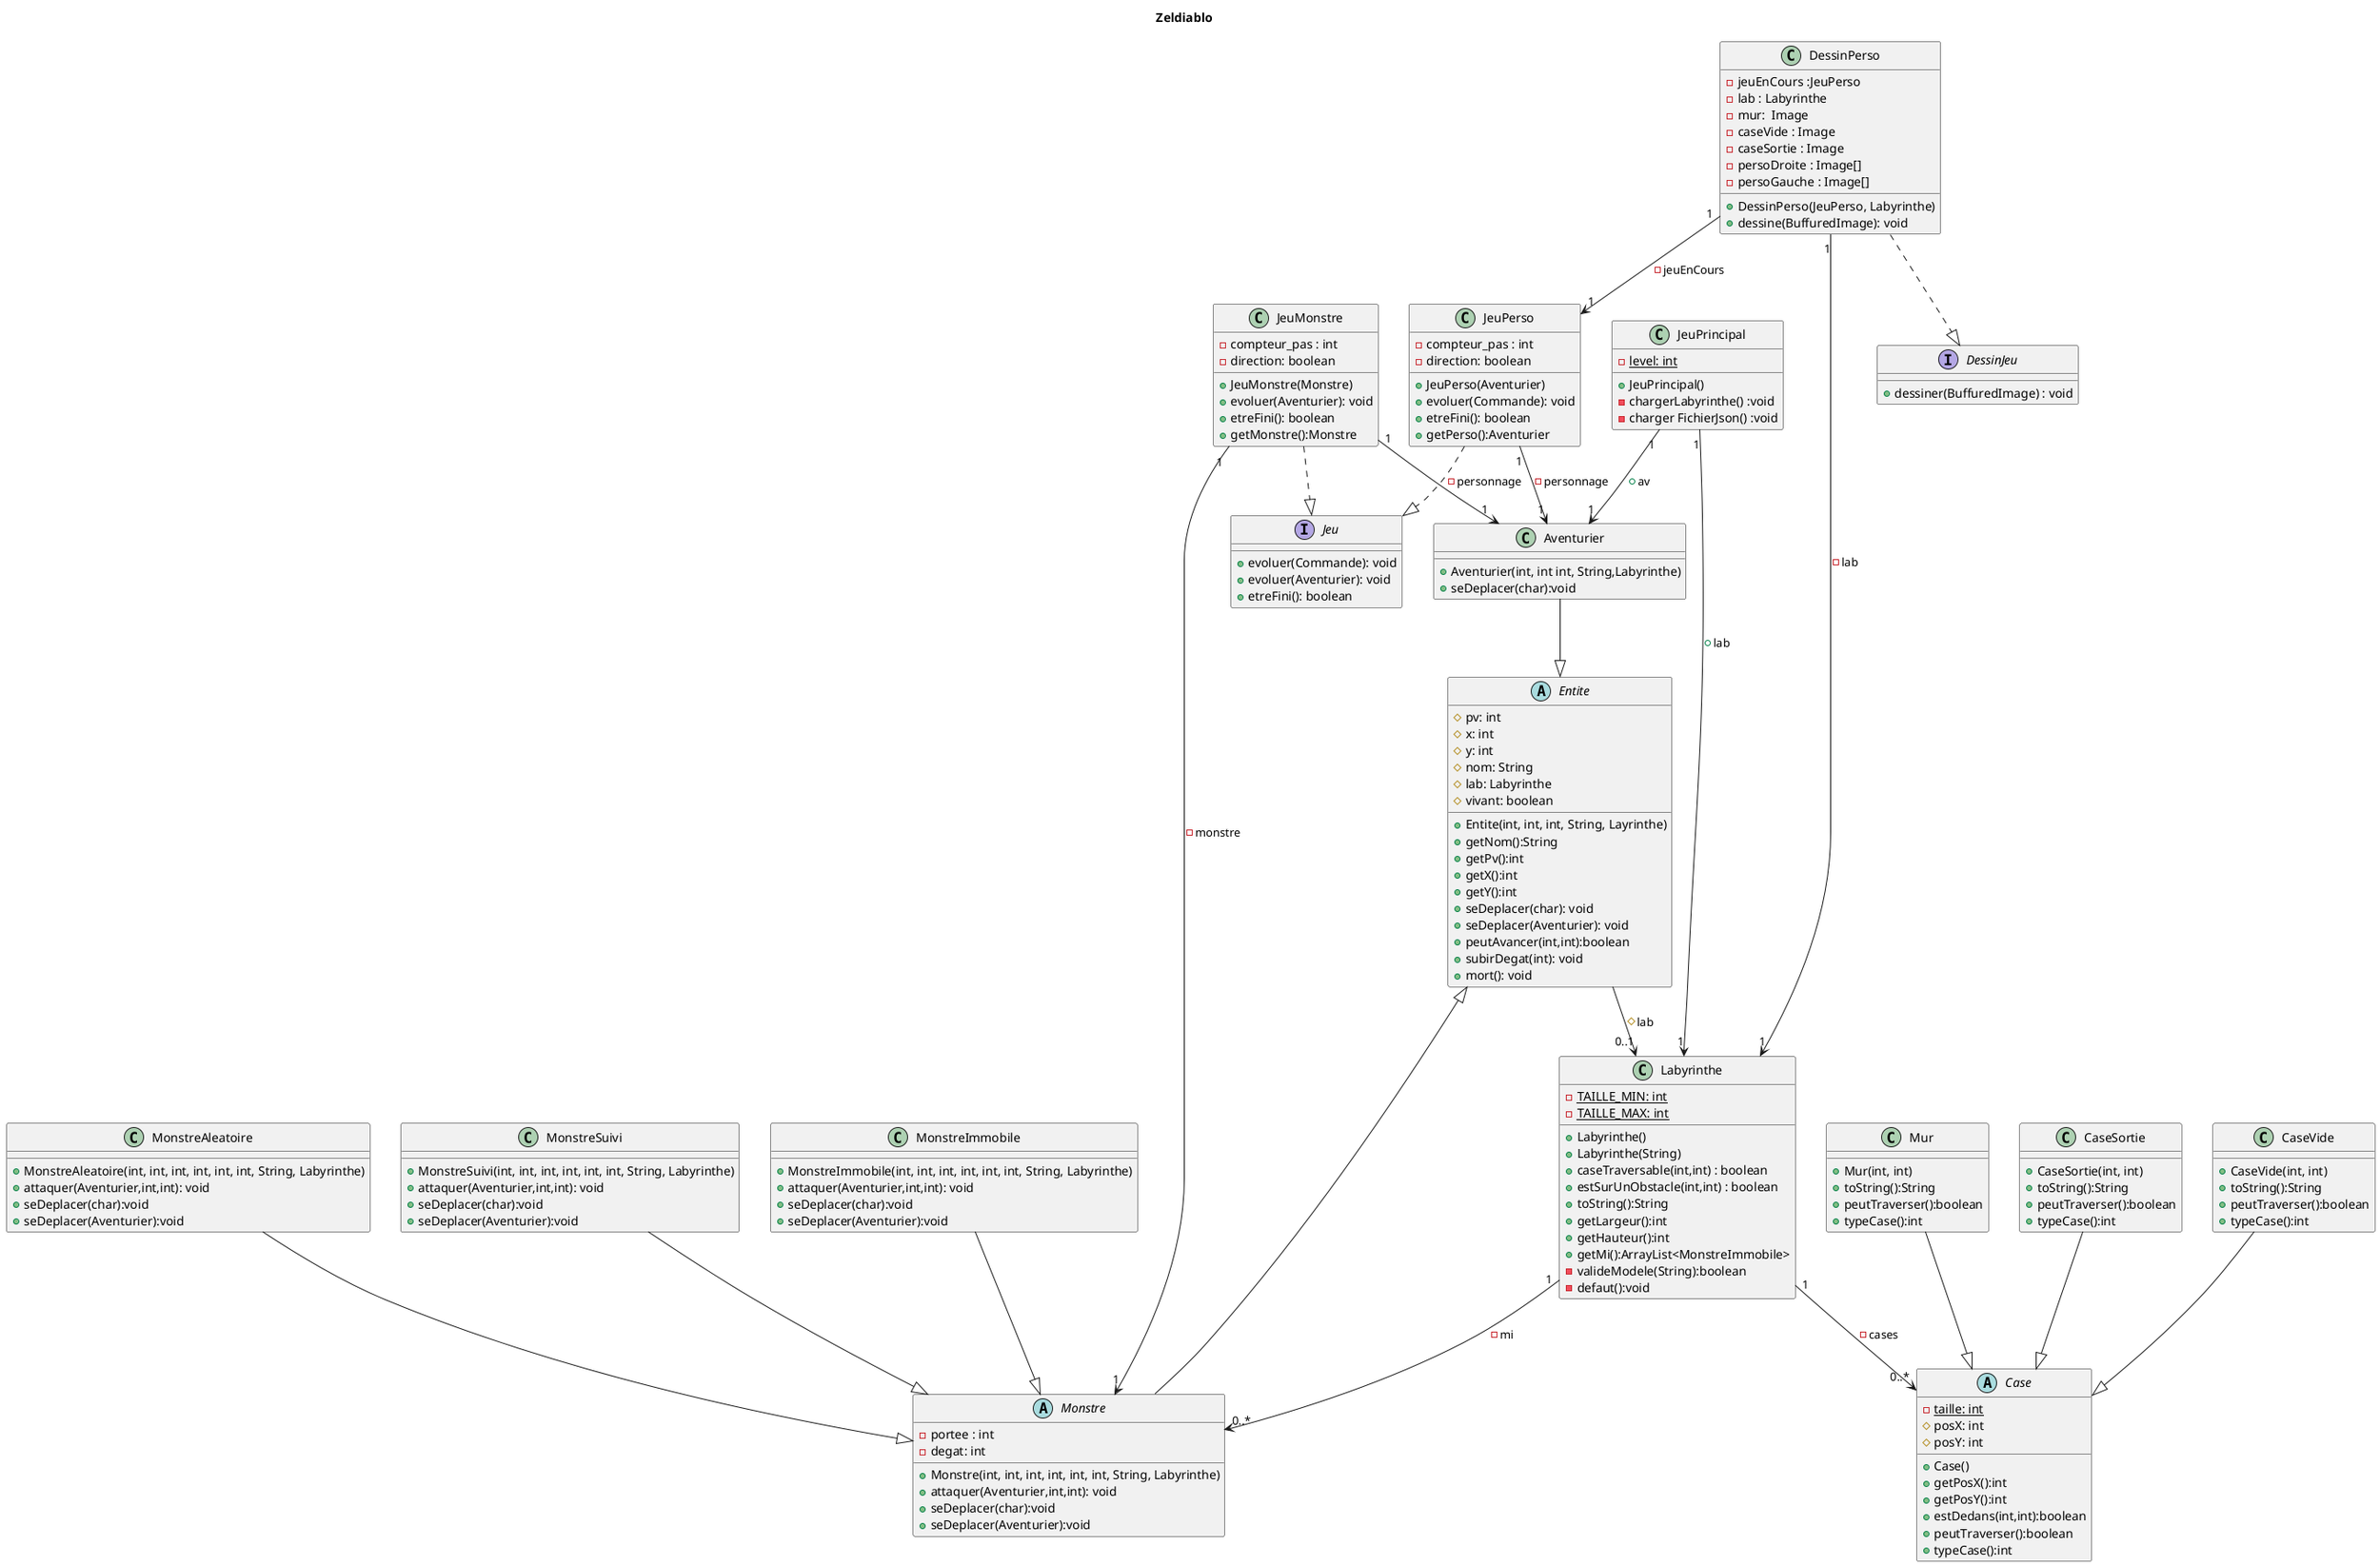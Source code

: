 @startuml
title Zeldiablo

interface Jeu {
    +evoluer(Commande): void
    +evoluer(Aventurier): void
    +etreFini(): boolean
}

class JeuPrincipal {
    -{static}level: int
    +JeuPrincipal()
    -chargerLabyrinthe() :void 
    -charger FichierJson() :void 
}

class JeuPerso {
    -compteur_pas : int
    -direction: boolean
    +JeuPerso(Aventurier)
    +evoluer(Commande): void
    +etreFini(): boolean
    +getPerso():Aventurier
}

class JeuMonstre {
    -compteur_pas : int
    -direction: boolean
    +JeuMonstre(Monstre)
    +evoluer(Aventurier): void
    +etreFini(): boolean
    +getMonstre():Monstre
}

interface DessinJeu {
    +dessiner(BuffuredImage) : void
}

class DessinPerso {
    -jeuEnCours :JeuPerso 
    -lab : Labyrinthe
    -mur:  Image
    -caseVide : Image
    -caseSortie : Image
    -persoDroite : Image[]
    -persoGauche : Image[]
    +DessinPerso(JeuPerso, Labyrinthe)
    +dessine(BuffuredImage): void
}

class Labyrinthe {
    -{static}TAILLE_MIN: int
    -{static}TAILLE_MAX: int
    +Labyrinthe()
    +Labyrinthe(String)
    +caseTraversable(int,int) : boolean
    +estSurUnObstacle(int,int) : boolean
    +toString():String
    +getLargeur():int
    +getHauteur():int
    +getMi():ArrayList<MonstreImmobile>
    -valideModele(String):boolean
    -defaut():void
}

abstract Monstre {
    -portee : int
    -degat: int
    +Monstre(int, int, int, int, int, int, String, Labyrinthe)
    +attaquer(Aventurier,int,int): void
    +seDeplacer(char):void
    +seDeplacer(Aventurier):void
}

class MonstreAleatoire {

    +MonstreAleatoire(int, int, int, int, int, int, String, Labyrinthe)
    +attaquer(Aventurier,int,int): void
    +seDeplacer(char):void
    +seDeplacer(Aventurier):void
}

class MonstreSuivi {

    +MonstreSuivi(int, int, int, int, int, int, String, Labyrinthe)
    +attaquer(Aventurier,int,int): void
    +seDeplacer(char):void
    +seDeplacer(Aventurier):void
}

class MonstreImmobile {

    +MonstreImmobile(int, int, int, int, int, int, String, Labyrinthe)
    +attaquer(Aventurier,int,int): void
    +seDeplacer(char):void
    +seDeplacer(Aventurier):void
}

abstract Case {
    -{static} taille: int
    #posX: int
    #posY: int
    +Case()
    +getPosX():int
    +getPosY():int
    +estDedans(int,int):boolean
    +peutTraverser():boolean
    +typeCase():int
}

class CaseVide {
    +CaseVide(int, int)
    +toString():String
    +peutTraverser():boolean
    +typeCase():int
}

class Mur {
    +Mur(int, int)
    +toString():String
    +peutTraverser():boolean
    +typeCase():int
}

class CaseSortie {
    +CaseSortie(int, int)
    +toString():String
    +peutTraverser():boolean
    +typeCase():int
}
   

abstract Entite {
    #pv: int
    #x: int
    #y: int
    #nom: String
    #lab: Labyrinthe
    #vivant: boolean

    +Entite(int, int, int, String, Layrinthe)
    +getNom():String
    +getPv():int
    +getX():int
    +getY():int
    +seDeplacer(char): void
    +seDeplacer(Aventurier): void
    +peutAvancer(int,int):boolean
    +subirDegat(int): void
    +mort(): void
}

class Aventurier {
    +Aventurier(int, int int, String,Labyrinthe)
    +seDeplacer(char):void
}

DessinPerso "1" --> "1" Labyrinthe : -lab
DessinPerso "1" --> "1" JeuPerso : -jeuEnCours
DessinPerso ..|> DessinJeu

JeuPerso "1" --> "1" Aventurier : -personnage
JeuPerso ..|> Jeu

JeuMonstre "1" --> "1" Monstre : -monstre
JeuMonstre "1" --> "1" Aventurier : -personnage
JeuMonstre ..|> Jeu

JeuPrincipal "1" --> "1" Labyrinthe : +lab
JeuPrincipal "1" --> "1" Aventurier : +av

Entite --> "0..1" Labyrinthe : #lab

Aventurier --|> Entite

Monstre --|> Entite

Labyrinthe "1" --> "0..*" Case : -cases
Labyrinthe "1" --> "0..*" Monstre : -mi


CaseVide --|> Case

Mur --|> Case

CaseSortie--|> Case

MonstreImmobile--|> Monstre

MonstreAleatoire--|> Monstre

MonstreSuivi--|> Monstre
@enduml